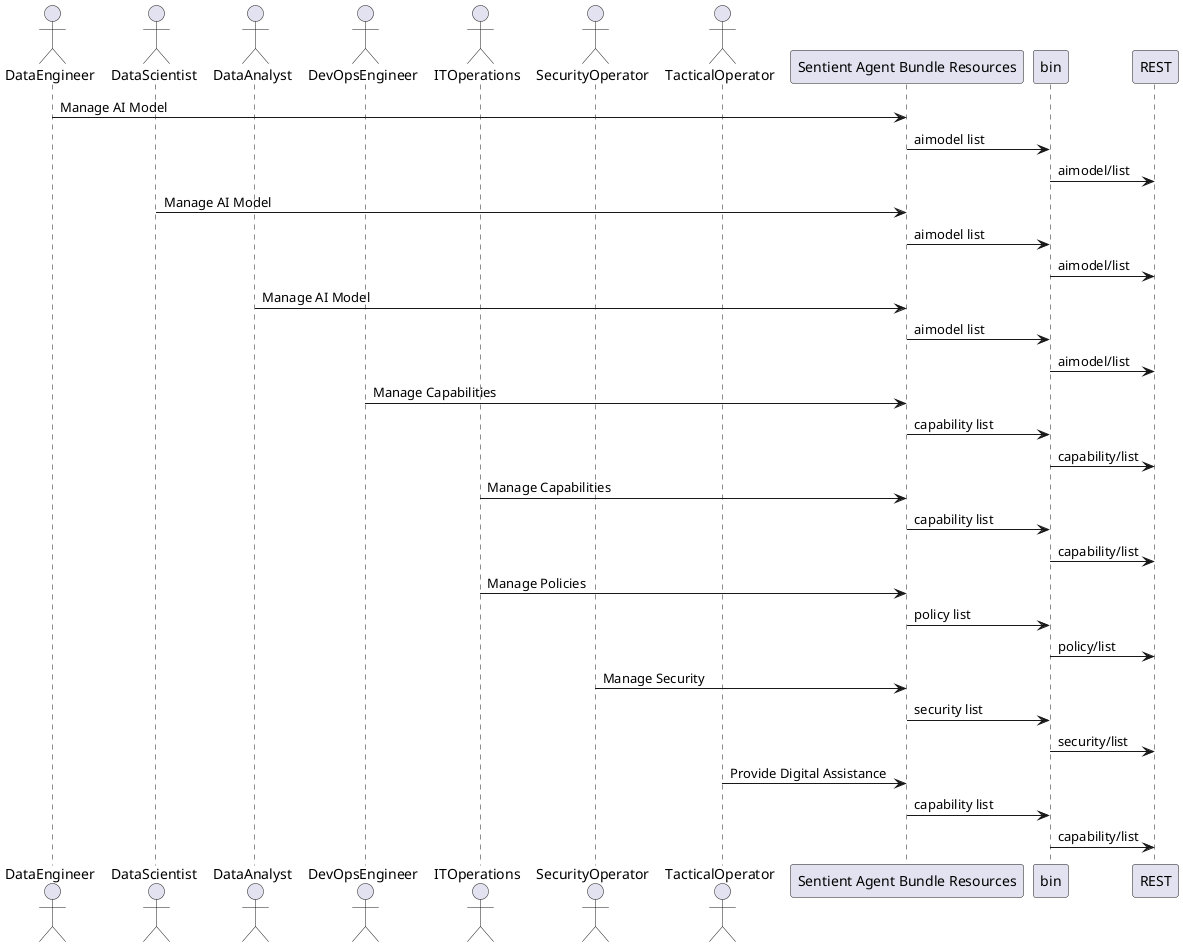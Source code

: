 @startuml


actor "DataEngineer" as dataengineer

actor "DataScientist" as datascientist

actor "DataAnalyst" as analyst

actor "DevOpsEngineer" as devops

actor "ITOperations" as itops

actor "SecurityOperator" as secops

actor "TacticalOperator" as tacticaloperator




dataengineer -> "Sentient Agent Bundle Resources": Manage AI Model
"Sentient Agent Bundle Resources" -> bin: aimodel list
bin -> REST: aimodel/list

datascientist -> "Sentient Agent Bundle Resources": Manage AI Model
"Sentient Agent Bundle Resources" -> bin: aimodel list
bin -> REST: aimodel/list

analyst -> "Sentient Agent Bundle Resources": Manage AI Model
"Sentient Agent Bundle Resources" -> bin: aimodel list
bin -> REST: aimodel/list

devops -> "Sentient Agent Bundle Resources": Manage Capabilities
"Sentient Agent Bundle Resources" -> bin: capability list
bin -> REST: capability/list

itops -> "Sentient Agent Bundle Resources": Manage Capabilities
"Sentient Agent Bundle Resources" -> bin: capability list
bin -> REST: capability/list

itops -> "Sentient Agent Bundle Resources": Manage Policies
"Sentient Agent Bundle Resources" -> bin: policy list
bin -> REST: policy/list

secops -> "Sentient Agent Bundle Resources": Manage Security
"Sentient Agent Bundle Resources" -> bin: security list
bin -> REST: security/list

tacticaloperator -> "Sentient Agent Bundle Resources": Provide Digital Assistance
"Sentient Agent Bundle Resources" -> bin: capability list
bin -> REST: capability/list



@enduml
